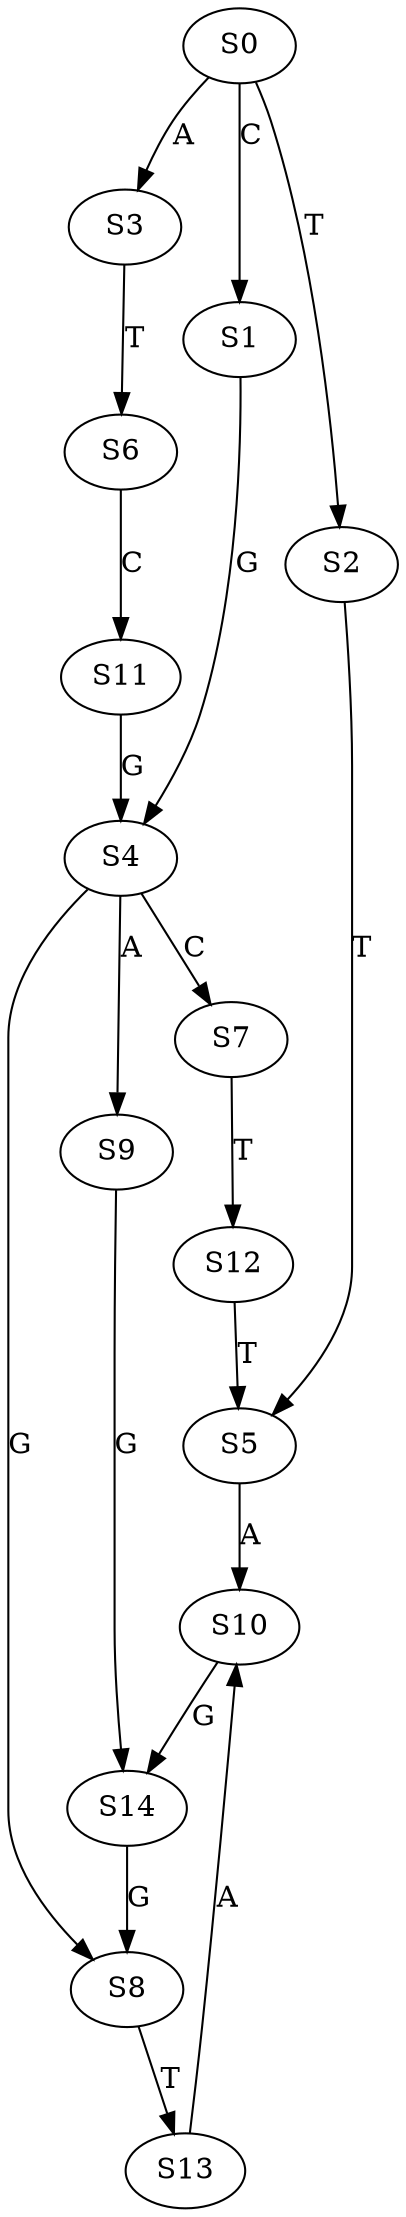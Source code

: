strict digraph  {
	S0 -> S1 [ label = C ];
	S0 -> S2 [ label = T ];
	S0 -> S3 [ label = A ];
	S1 -> S4 [ label = G ];
	S2 -> S5 [ label = T ];
	S3 -> S6 [ label = T ];
	S4 -> S7 [ label = C ];
	S4 -> S8 [ label = G ];
	S4 -> S9 [ label = A ];
	S5 -> S10 [ label = A ];
	S6 -> S11 [ label = C ];
	S7 -> S12 [ label = T ];
	S8 -> S13 [ label = T ];
	S9 -> S14 [ label = G ];
	S10 -> S14 [ label = G ];
	S11 -> S4 [ label = G ];
	S12 -> S5 [ label = T ];
	S13 -> S10 [ label = A ];
	S14 -> S8 [ label = G ];
}
